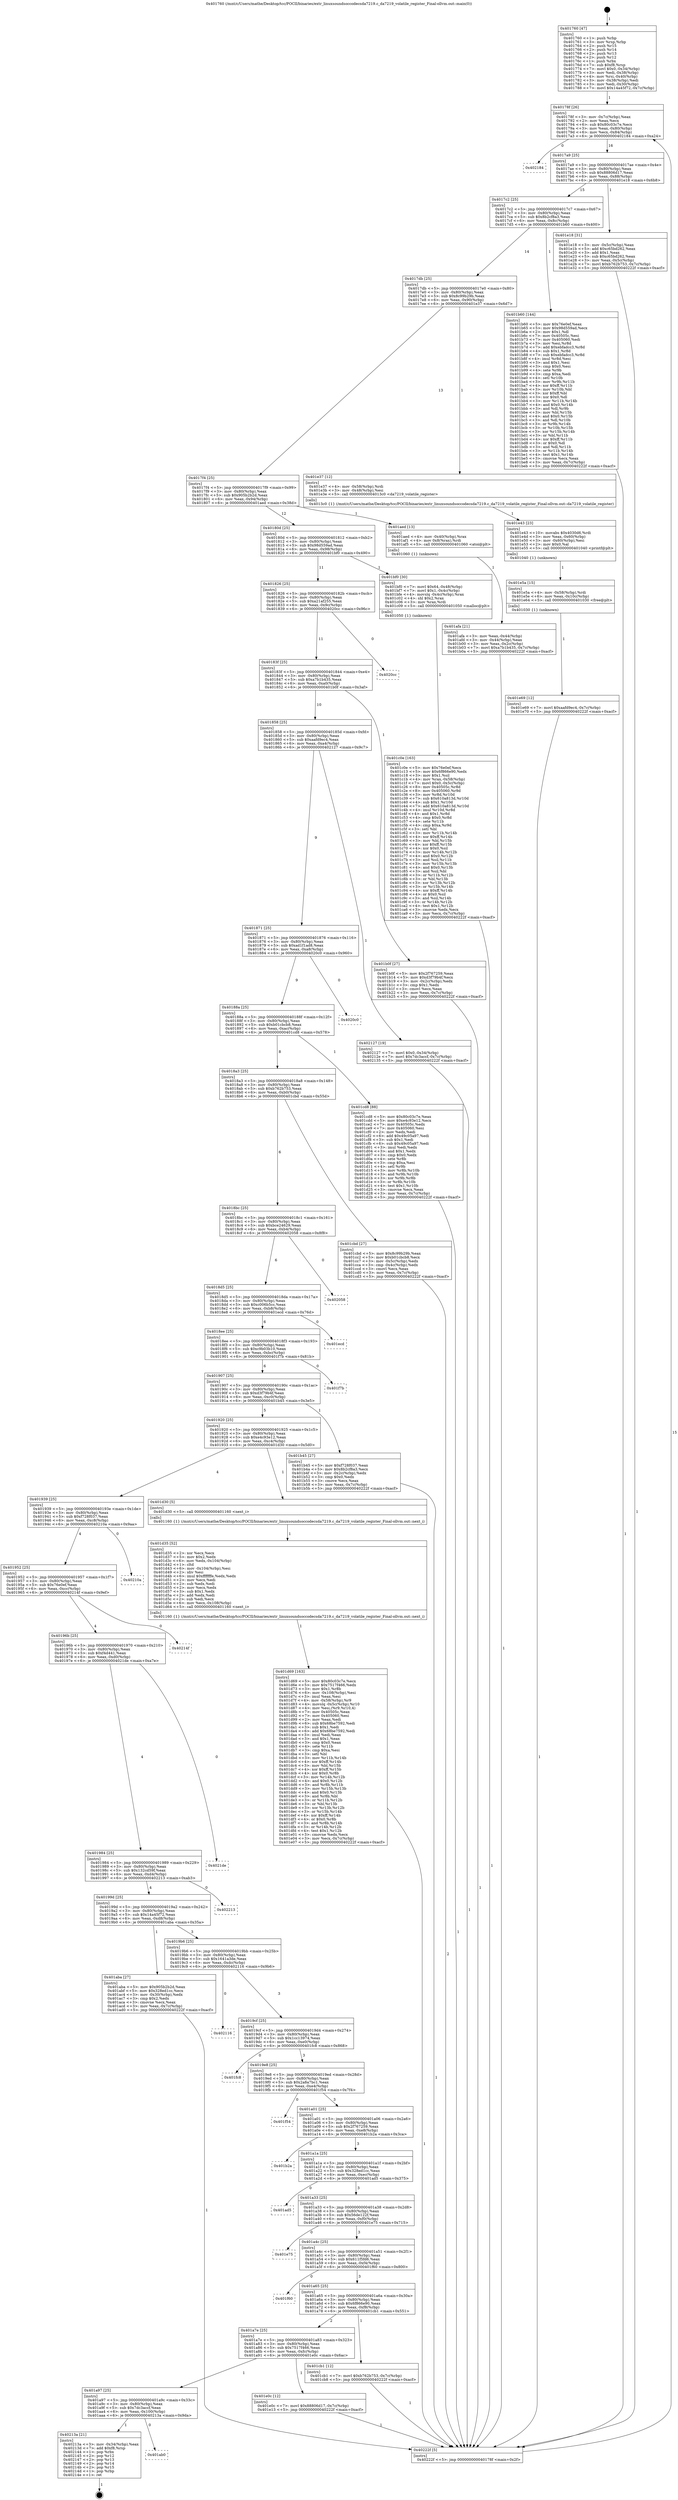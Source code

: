 digraph "0x401760" {
  label = "0x401760 (/mnt/c/Users/mathe/Desktop/tcc/POCII/binaries/extr_linuxsoundsoccodecsda7219.c_da7219_volatile_register_Final-ollvm.out::main(0))"
  labelloc = "t"
  node[shape=record]

  Entry [label="",width=0.3,height=0.3,shape=circle,fillcolor=black,style=filled]
  "0x40178f" [label="{
     0x40178f [26]\l
     | [instrs]\l
     &nbsp;&nbsp;0x40178f \<+3\>: mov -0x7c(%rbp),%eax\l
     &nbsp;&nbsp;0x401792 \<+2\>: mov %eax,%ecx\l
     &nbsp;&nbsp;0x401794 \<+6\>: sub $0x80c03c7e,%ecx\l
     &nbsp;&nbsp;0x40179a \<+3\>: mov %eax,-0x80(%rbp)\l
     &nbsp;&nbsp;0x40179d \<+6\>: mov %ecx,-0x84(%rbp)\l
     &nbsp;&nbsp;0x4017a3 \<+6\>: je 0000000000402184 \<main+0xa24\>\l
  }"]
  "0x402184" [label="{
     0x402184\l
  }", style=dashed]
  "0x4017a9" [label="{
     0x4017a9 [25]\l
     | [instrs]\l
     &nbsp;&nbsp;0x4017a9 \<+5\>: jmp 00000000004017ae \<main+0x4e\>\l
     &nbsp;&nbsp;0x4017ae \<+3\>: mov -0x80(%rbp),%eax\l
     &nbsp;&nbsp;0x4017b1 \<+5\>: sub $0x88806d17,%eax\l
     &nbsp;&nbsp;0x4017b6 \<+6\>: mov %eax,-0x88(%rbp)\l
     &nbsp;&nbsp;0x4017bc \<+6\>: je 0000000000401e18 \<main+0x6b8\>\l
  }"]
  Exit [label="",width=0.3,height=0.3,shape=circle,fillcolor=black,style=filled,peripheries=2]
  "0x401e18" [label="{
     0x401e18 [31]\l
     | [instrs]\l
     &nbsp;&nbsp;0x401e18 \<+3\>: mov -0x5c(%rbp),%eax\l
     &nbsp;&nbsp;0x401e1b \<+5\>: add $0xc65bd262,%eax\l
     &nbsp;&nbsp;0x401e20 \<+3\>: add $0x1,%eax\l
     &nbsp;&nbsp;0x401e23 \<+5\>: sub $0xc65bd262,%eax\l
     &nbsp;&nbsp;0x401e28 \<+3\>: mov %eax,-0x5c(%rbp)\l
     &nbsp;&nbsp;0x401e2b \<+7\>: movl $0xb762b753,-0x7c(%rbp)\l
     &nbsp;&nbsp;0x401e32 \<+5\>: jmp 000000000040222f \<main+0xacf\>\l
  }"]
  "0x4017c2" [label="{
     0x4017c2 [25]\l
     | [instrs]\l
     &nbsp;&nbsp;0x4017c2 \<+5\>: jmp 00000000004017c7 \<main+0x67\>\l
     &nbsp;&nbsp;0x4017c7 \<+3\>: mov -0x80(%rbp),%eax\l
     &nbsp;&nbsp;0x4017ca \<+5\>: sub $0x8b2cf8a3,%eax\l
     &nbsp;&nbsp;0x4017cf \<+6\>: mov %eax,-0x8c(%rbp)\l
     &nbsp;&nbsp;0x4017d5 \<+6\>: je 0000000000401b60 \<main+0x400\>\l
  }"]
  "0x401ab0" [label="{
     0x401ab0\l
  }", style=dashed]
  "0x401b60" [label="{
     0x401b60 [144]\l
     | [instrs]\l
     &nbsp;&nbsp;0x401b60 \<+5\>: mov $0x76e0ef,%eax\l
     &nbsp;&nbsp;0x401b65 \<+5\>: mov $0x98d559ad,%ecx\l
     &nbsp;&nbsp;0x401b6a \<+2\>: mov $0x1,%dl\l
     &nbsp;&nbsp;0x401b6c \<+7\>: mov 0x40505c,%esi\l
     &nbsp;&nbsp;0x401b73 \<+7\>: mov 0x405060,%edi\l
     &nbsp;&nbsp;0x401b7a \<+3\>: mov %esi,%r8d\l
     &nbsp;&nbsp;0x401b7d \<+7\>: add $0xebfadcc3,%r8d\l
     &nbsp;&nbsp;0x401b84 \<+4\>: sub $0x1,%r8d\l
     &nbsp;&nbsp;0x401b88 \<+7\>: sub $0xebfadcc3,%r8d\l
     &nbsp;&nbsp;0x401b8f \<+4\>: imul %r8d,%esi\l
     &nbsp;&nbsp;0x401b93 \<+3\>: and $0x1,%esi\l
     &nbsp;&nbsp;0x401b96 \<+3\>: cmp $0x0,%esi\l
     &nbsp;&nbsp;0x401b99 \<+4\>: sete %r9b\l
     &nbsp;&nbsp;0x401b9d \<+3\>: cmp $0xa,%edi\l
     &nbsp;&nbsp;0x401ba0 \<+4\>: setl %r10b\l
     &nbsp;&nbsp;0x401ba4 \<+3\>: mov %r9b,%r11b\l
     &nbsp;&nbsp;0x401ba7 \<+4\>: xor $0xff,%r11b\l
     &nbsp;&nbsp;0x401bab \<+3\>: mov %r10b,%bl\l
     &nbsp;&nbsp;0x401bae \<+3\>: xor $0xff,%bl\l
     &nbsp;&nbsp;0x401bb1 \<+3\>: xor $0x0,%dl\l
     &nbsp;&nbsp;0x401bb4 \<+3\>: mov %r11b,%r14b\l
     &nbsp;&nbsp;0x401bb7 \<+4\>: and $0x0,%r14b\l
     &nbsp;&nbsp;0x401bbb \<+3\>: and %dl,%r9b\l
     &nbsp;&nbsp;0x401bbe \<+3\>: mov %bl,%r15b\l
     &nbsp;&nbsp;0x401bc1 \<+4\>: and $0x0,%r15b\l
     &nbsp;&nbsp;0x401bc5 \<+3\>: and %dl,%r10b\l
     &nbsp;&nbsp;0x401bc8 \<+3\>: or %r9b,%r14b\l
     &nbsp;&nbsp;0x401bcb \<+3\>: or %r10b,%r15b\l
     &nbsp;&nbsp;0x401bce \<+3\>: xor %r15b,%r14b\l
     &nbsp;&nbsp;0x401bd1 \<+3\>: or %bl,%r11b\l
     &nbsp;&nbsp;0x401bd4 \<+4\>: xor $0xff,%r11b\l
     &nbsp;&nbsp;0x401bd8 \<+3\>: or $0x0,%dl\l
     &nbsp;&nbsp;0x401bdb \<+3\>: and %dl,%r11b\l
     &nbsp;&nbsp;0x401bde \<+3\>: or %r11b,%r14b\l
     &nbsp;&nbsp;0x401be1 \<+4\>: test $0x1,%r14b\l
     &nbsp;&nbsp;0x401be5 \<+3\>: cmovne %ecx,%eax\l
     &nbsp;&nbsp;0x401be8 \<+3\>: mov %eax,-0x7c(%rbp)\l
     &nbsp;&nbsp;0x401beb \<+5\>: jmp 000000000040222f \<main+0xacf\>\l
  }"]
  "0x4017db" [label="{
     0x4017db [25]\l
     | [instrs]\l
     &nbsp;&nbsp;0x4017db \<+5\>: jmp 00000000004017e0 \<main+0x80\>\l
     &nbsp;&nbsp;0x4017e0 \<+3\>: mov -0x80(%rbp),%eax\l
     &nbsp;&nbsp;0x4017e3 \<+5\>: sub $0x8c99b29b,%eax\l
     &nbsp;&nbsp;0x4017e8 \<+6\>: mov %eax,-0x90(%rbp)\l
     &nbsp;&nbsp;0x4017ee \<+6\>: je 0000000000401e37 \<main+0x6d7\>\l
  }"]
  "0x40213a" [label="{
     0x40213a [21]\l
     | [instrs]\l
     &nbsp;&nbsp;0x40213a \<+3\>: mov -0x34(%rbp),%eax\l
     &nbsp;&nbsp;0x40213d \<+7\>: add $0xf8,%rsp\l
     &nbsp;&nbsp;0x402144 \<+1\>: pop %rbx\l
     &nbsp;&nbsp;0x402145 \<+2\>: pop %r12\l
     &nbsp;&nbsp;0x402147 \<+2\>: pop %r13\l
     &nbsp;&nbsp;0x402149 \<+2\>: pop %r14\l
     &nbsp;&nbsp;0x40214b \<+2\>: pop %r15\l
     &nbsp;&nbsp;0x40214d \<+1\>: pop %rbp\l
     &nbsp;&nbsp;0x40214e \<+1\>: ret\l
  }"]
  "0x401e37" [label="{
     0x401e37 [12]\l
     | [instrs]\l
     &nbsp;&nbsp;0x401e37 \<+4\>: mov -0x58(%rbp),%rdi\l
     &nbsp;&nbsp;0x401e3b \<+3\>: mov -0x48(%rbp),%esi\l
     &nbsp;&nbsp;0x401e3e \<+5\>: call 00000000004013c0 \<da7219_volatile_register\>\l
     | [calls]\l
     &nbsp;&nbsp;0x4013c0 \{1\} (/mnt/c/Users/mathe/Desktop/tcc/POCII/binaries/extr_linuxsoundsoccodecsda7219.c_da7219_volatile_register_Final-ollvm.out::da7219_volatile_register)\l
  }"]
  "0x4017f4" [label="{
     0x4017f4 [25]\l
     | [instrs]\l
     &nbsp;&nbsp;0x4017f4 \<+5\>: jmp 00000000004017f9 \<main+0x99\>\l
     &nbsp;&nbsp;0x4017f9 \<+3\>: mov -0x80(%rbp),%eax\l
     &nbsp;&nbsp;0x4017fc \<+5\>: sub $0x905b2b2d,%eax\l
     &nbsp;&nbsp;0x401801 \<+6\>: mov %eax,-0x94(%rbp)\l
     &nbsp;&nbsp;0x401807 \<+6\>: je 0000000000401aed \<main+0x38d\>\l
  }"]
  "0x401e69" [label="{
     0x401e69 [12]\l
     | [instrs]\l
     &nbsp;&nbsp;0x401e69 \<+7\>: movl $0xaafd9ec4,-0x7c(%rbp)\l
     &nbsp;&nbsp;0x401e70 \<+5\>: jmp 000000000040222f \<main+0xacf\>\l
  }"]
  "0x401aed" [label="{
     0x401aed [13]\l
     | [instrs]\l
     &nbsp;&nbsp;0x401aed \<+4\>: mov -0x40(%rbp),%rax\l
     &nbsp;&nbsp;0x401af1 \<+4\>: mov 0x8(%rax),%rdi\l
     &nbsp;&nbsp;0x401af5 \<+5\>: call 0000000000401060 \<atoi@plt\>\l
     | [calls]\l
     &nbsp;&nbsp;0x401060 \{1\} (unknown)\l
  }"]
  "0x40180d" [label="{
     0x40180d [25]\l
     | [instrs]\l
     &nbsp;&nbsp;0x40180d \<+5\>: jmp 0000000000401812 \<main+0xb2\>\l
     &nbsp;&nbsp;0x401812 \<+3\>: mov -0x80(%rbp),%eax\l
     &nbsp;&nbsp;0x401815 \<+5\>: sub $0x98d559ad,%eax\l
     &nbsp;&nbsp;0x40181a \<+6\>: mov %eax,-0x98(%rbp)\l
     &nbsp;&nbsp;0x401820 \<+6\>: je 0000000000401bf0 \<main+0x490\>\l
  }"]
  "0x401e5a" [label="{
     0x401e5a [15]\l
     | [instrs]\l
     &nbsp;&nbsp;0x401e5a \<+4\>: mov -0x58(%rbp),%rdi\l
     &nbsp;&nbsp;0x401e5e \<+6\>: mov %eax,-0x10c(%rbp)\l
     &nbsp;&nbsp;0x401e64 \<+5\>: call 0000000000401030 \<free@plt\>\l
     | [calls]\l
     &nbsp;&nbsp;0x401030 \{1\} (unknown)\l
  }"]
  "0x401bf0" [label="{
     0x401bf0 [30]\l
     | [instrs]\l
     &nbsp;&nbsp;0x401bf0 \<+7\>: movl $0x64,-0x48(%rbp)\l
     &nbsp;&nbsp;0x401bf7 \<+7\>: movl $0x1,-0x4c(%rbp)\l
     &nbsp;&nbsp;0x401bfe \<+4\>: movslq -0x4c(%rbp),%rax\l
     &nbsp;&nbsp;0x401c02 \<+4\>: shl $0x2,%rax\l
     &nbsp;&nbsp;0x401c06 \<+3\>: mov %rax,%rdi\l
     &nbsp;&nbsp;0x401c09 \<+5\>: call 0000000000401050 \<malloc@plt\>\l
     | [calls]\l
     &nbsp;&nbsp;0x401050 \{1\} (unknown)\l
  }"]
  "0x401826" [label="{
     0x401826 [25]\l
     | [instrs]\l
     &nbsp;&nbsp;0x401826 \<+5\>: jmp 000000000040182b \<main+0xcb\>\l
     &nbsp;&nbsp;0x40182b \<+3\>: mov -0x80(%rbp),%eax\l
     &nbsp;&nbsp;0x40182e \<+5\>: sub $0xa21af255,%eax\l
     &nbsp;&nbsp;0x401833 \<+6\>: mov %eax,-0x9c(%rbp)\l
     &nbsp;&nbsp;0x401839 \<+6\>: je 00000000004020cc \<main+0x96c\>\l
  }"]
  "0x401e43" [label="{
     0x401e43 [23]\l
     | [instrs]\l
     &nbsp;&nbsp;0x401e43 \<+10\>: movabs $0x4030d6,%rdi\l
     &nbsp;&nbsp;0x401e4d \<+3\>: mov %eax,-0x60(%rbp)\l
     &nbsp;&nbsp;0x401e50 \<+3\>: mov -0x60(%rbp),%esi\l
     &nbsp;&nbsp;0x401e53 \<+2\>: mov $0x0,%al\l
     &nbsp;&nbsp;0x401e55 \<+5\>: call 0000000000401040 \<printf@plt\>\l
     | [calls]\l
     &nbsp;&nbsp;0x401040 \{1\} (unknown)\l
  }"]
  "0x4020cc" [label="{
     0x4020cc\l
  }", style=dashed]
  "0x40183f" [label="{
     0x40183f [25]\l
     | [instrs]\l
     &nbsp;&nbsp;0x40183f \<+5\>: jmp 0000000000401844 \<main+0xe4\>\l
     &nbsp;&nbsp;0x401844 \<+3\>: mov -0x80(%rbp),%eax\l
     &nbsp;&nbsp;0x401847 \<+5\>: sub $0xa7b1b435,%eax\l
     &nbsp;&nbsp;0x40184c \<+6\>: mov %eax,-0xa0(%rbp)\l
     &nbsp;&nbsp;0x401852 \<+6\>: je 0000000000401b0f \<main+0x3af\>\l
  }"]
  "0x401a97" [label="{
     0x401a97 [25]\l
     | [instrs]\l
     &nbsp;&nbsp;0x401a97 \<+5\>: jmp 0000000000401a9c \<main+0x33c\>\l
     &nbsp;&nbsp;0x401a9c \<+3\>: mov -0x80(%rbp),%eax\l
     &nbsp;&nbsp;0x401a9f \<+5\>: sub $0x7dc3accf,%eax\l
     &nbsp;&nbsp;0x401aa4 \<+6\>: mov %eax,-0x100(%rbp)\l
     &nbsp;&nbsp;0x401aaa \<+6\>: je 000000000040213a \<main+0x9da\>\l
  }"]
  "0x401b0f" [label="{
     0x401b0f [27]\l
     | [instrs]\l
     &nbsp;&nbsp;0x401b0f \<+5\>: mov $0x2f767259,%eax\l
     &nbsp;&nbsp;0x401b14 \<+5\>: mov $0xd3f79b4f,%ecx\l
     &nbsp;&nbsp;0x401b19 \<+3\>: mov -0x2c(%rbp),%edx\l
     &nbsp;&nbsp;0x401b1c \<+3\>: cmp $0x1,%edx\l
     &nbsp;&nbsp;0x401b1f \<+3\>: cmovl %ecx,%eax\l
     &nbsp;&nbsp;0x401b22 \<+3\>: mov %eax,-0x7c(%rbp)\l
     &nbsp;&nbsp;0x401b25 \<+5\>: jmp 000000000040222f \<main+0xacf\>\l
  }"]
  "0x401858" [label="{
     0x401858 [25]\l
     | [instrs]\l
     &nbsp;&nbsp;0x401858 \<+5\>: jmp 000000000040185d \<main+0xfd\>\l
     &nbsp;&nbsp;0x40185d \<+3\>: mov -0x80(%rbp),%eax\l
     &nbsp;&nbsp;0x401860 \<+5\>: sub $0xaafd9ec4,%eax\l
     &nbsp;&nbsp;0x401865 \<+6\>: mov %eax,-0xa4(%rbp)\l
     &nbsp;&nbsp;0x40186b \<+6\>: je 0000000000402127 \<main+0x9c7\>\l
  }"]
  "0x401e0c" [label="{
     0x401e0c [12]\l
     | [instrs]\l
     &nbsp;&nbsp;0x401e0c \<+7\>: movl $0x88806d17,-0x7c(%rbp)\l
     &nbsp;&nbsp;0x401e13 \<+5\>: jmp 000000000040222f \<main+0xacf\>\l
  }"]
  "0x402127" [label="{
     0x402127 [19]\l
     | [instrs]\l
     &nbsp;&nbsp;0x402127 \<+7\>: movl $0x0,-0x34(%rbp)\l
     &nbsp;&nbsp;0x40212e \<+7\>: movl $0x7dc3accf,-0x7c(%rbp)\l
     &nbsp;&nbsp;0x402135 \<+5\>: jmp 000000000040222f \<main+0xacf\>\l
  }"]
  "0x401871" [label="{
     0x401871 [25]\l
     | [instrs]\l
     &nbsp;&nbsp;0x401871 \<+5\>: jmp 0000000000401876 \<main+0x116\>\l
     &nbsp;&nbsp;0x401876 \<+3\>: mov -0x80(%rbp),%eax\l
     &nbsp;&nbsp;0x401879 \<+5\>: sub $0xad1f1ad8,%eax\l
     &nbsp;&nbsp;0x40187e \<+6\>: mov %eax,-0xa8(%rbp)\l
     &nbsp;&nbsp;0x401884 \<+6\>: je 00000000004020c0 \<main+0x960\>\l
  }"]
  "0x401d69" [label="{
     0x401d69 [163]\l
     | [instrs]\l
     &nbsp;&nbsp;0x401d69 \<+5\>: mov $0x80c03c7e,%ecx\l
     &nbsp;&nbsp;0x401d6e \<+5\>: mov $0x7517f466,%edx\l
     &nbsp;&nbsp;0x401d73 \<+3\>: mov $0x1,%r8b\l
     &nbsp;&nbsp;0x401d76 \<+6\>: mov -0x108(%rbp),%esi\l
     &nbsp;&nbsp;0x401d7c \<+3\>: imul %eax,%esi\l
     &nbsp;&nbsp;0x401d7f \<+4\>: mov -0x58(%rbp),%r9\l
     &nbsp;&nbsp;0x401d83 \<+4\>: movslq -0x5c(%rbp),%r10\l
     &nbsp;&nbsp;0x401d87 \<+4\>: mov %esi,(%r9,%r10,4)\l
     &nbsp;&nbsp;0x401d8b \<+7\>: mov 0x40505c,%eax\l
     &nbsp;&nbsp;0x401d92 \<+7\>: mov 0x405060,%esi\l
     &nbsp;&nbsp;0x401d99 \<+2\>: mov %eax,%edi\l
     &nbsp;&nbsp;0x401d9b \<+6\>: sub $0x68be7592,%edi\l
     &nbsp;&nbsp;0x401da1 \<+3\>: sub $0x1,%edi\l
     &nbsp;&nbsp;0x401da4 \<+6\>: add $0x68be7592,%edi\l
     &nbsp;&nbsp;0x401daa \<+3\>: imul %edi,%eax\l
     &nbsp;&nbsp;0x401dad \<+3\>: and $0x1,%eax\l
     &nbsp;&nbsp;0x401db0 \<+3\>: cmp $0x0,%eax\l
     &nbsp;&nbsp;0x401db3 \<+4\>: sete %r11b\l
     &nbsp;&nbsp;0x401db7 \<+3\>: cmp $0xa,%esi\l
     &nbsp;&nbsp;0x401dba \<+3\>: setl %bl\l
     &nbsp;&nbsp;0x401dbd \<+3\>: mov %r11b,%r14b\l
     &nbsp;&nbsp;0x401dc0 \<+4\>: xor $0xff,%r14b\l
     &nbsp;&nbsp;0x401dc4 \<+3\>: mov %bl,%r15b\l
     &nbsp;&nbsp;0x401dc7 \<+4\>: xor $0xff,%r15b\l
     &nbsp;&nbsp;0x401dcb \<+4\>: xor $0x0,%r8b\l
     &nbsp;&nbsp;0x401dcf \<+3\>: mov %r14b,%r12b\l
     &nbsp;&nbsp;0x401dd2 \<+4\>: and $0x0,%r12b\l
     &nbsp;&nbsp;0x401dd6 \<+3\>: and %r8b,%r11b\l
     &nbsp;&nbsp;0x401dd9 \<+3\>: mov %r15b,%r13b\l
     &nbsp;&nbsp;0x401ddc \<+4\>: and $0x0,%r13b\l
     &nbsp;&nbsp;0x401de0 \<+3\>: and %r8b,%bl\l
     &nbsp;&nbsp;0x401de3 \<+3\>: or %r11b,%r12b\l
     &nbsp;&nbsp;0x401de6 \<+3\>: or %bl,%r13b\l
     &nbsp;&nbsp;0x401de9 \<+3\>: xor %r13b,%r12b\l
     &nbsp;&nbsp;0x401dec \<+3\>: or %r15b,%r14b\l
     &nbsp;&nbsp;0x401def \<+4\>: xor $0xff,%r14b\l
     &nbsp;&nbsp;0x401df3 \<+4\>: or $0x0,%r8b\l
     &nbsp;&nbsp;0x401df7 \<+3\>: and %r8b,%r14b\l
     &nbsp;&nbsp;0x401dfa \<+3\>: or %r14b,%r12b\l
     &nbsp;&nbsp;0x401dfd \<+4\>: test $0x1,%r12b\l
     &nbsp;&nbsp;0x401e01 \<+3\>: cmovne %edx,%ecx\l
     &nbsp;&nbsp;0x401e04 \<+3\>: mov %ecx,-0x7c(%rbp)\l
     &nbsp;&nbsp;0x401e07 \<+5\>: jmp 000000000040222f \<main+0xacf\>\l
  }"]
  "0x4020c0" [label="{
     0x4020c0\l
  }", style=dashed]
  "0x40188a" [label="{
     0x40188a [25]\l
     | [instrs]\l
     &nbsp;&nbsp;0x40188a \<+5\>: jmp 000000000040188f \<main+0x12f\>\l
     &nbsp;&nbsp;0x40188f \<+3\>: mov -0x80(%rbp),%eax\l
     &nbsp;&nbsp;0x401892 \<+5\>: sub $0xb01cbcb8,%eax\l
     &nbsp;&nbsp;0x401897 \<+6\>: mov %eax,-0xac(%rbp)\l
     &nbsp;&nbsp;0x40189d \<+6\>: je 0000000000401cd8 \<main+0x578\>\l
  }"]
  "0x401d35" [label="{
     0x401d35 [52]\l
     | [instrs]\l
     &nbsp;&nbsp;0x401d35 \<+2\>: xor %ecx,%ecx\l
     &nbsp;&nbsp;0x401d37 \<+5\>: mov $0x2,%edx\l
     &nbsp;&nbsp;0x401d3c \<+6\>: mov %edx,-0x104(%rbp)\l
     &nbsp;&nbsp;0x401d42 \<+1\>: cltd\l
     &nbsp;&nbsp;0x401d43 \<+6\>: mov -0x104(%rbp),%esi\l
     &nbsp;&nbsp;0x401d49 \<+2\>: idiv %esi\l
     &nbsp;&nbsp;0x401d4b \<+6\>: imul $0xfffffffe,%edx,%edx\l
     &nbsp;&nbsp;0x401d51 \<+2\>: mov %ecx,%edi\l
     &nbsp;&nbsp;0x401d53 \<+2\>: sub %edx,%edi\l
     &nbsp;&nbsp;0x401d55 \<+2\>: mov %ecx,%edx\l
     &nbsp;&nbsp;0x401d57 \<+3\>: sub $0x1,%edx\l
     &nbsp;&nbsp;0x401d5a \<+2\>: add %edx,%edi\l
     &nbsp;&nbsp;0x401d5c \<+2\>: sub %edi,%ecx\l
     &nbsp;&nbsp;0x401d5e \<+6\>: mov %ecx,-0x108(%rbp)\l
     &nbsp;&nbsp;0x401d64 \<+5\>: call 0000000000401160 \<next_i\>\l
     | [calls]\l
     &nbsp;&nbsp;0x401160 \{1\} (/mnt/c/Users/mathe/Desktop/tcc/POCII/binaries/extr_linuxsoundsoccodecsda7219.c_da7219_volatile_register_Final-ollvm.out::next_i)\l
  }"]
  "0x401cd8" [label="{
     0x401cd8 [88]\l
     | [instrs]\l
     &nbsp;&nbsp;0x401cd8 \<+5\>: mov $0x80c03c7e,%eax\l
     &nbsp;&nbsp;0x401cdd \<+5\>: mov $0xe4c93e12,%ecx\l
     &nbsp;&nbsp;0x401ce2 \<+7\>: mov 0x40505c,%edx\l
     &nbsp;&nbsp;0x401ce9 \<+7\>: mov 0x405060,%esi\l
     &nbsp;&nbsp;0x401cf0 \<+2\>: mov %edx,%edi\l
     &nbsp;&nbsp;0x401cf2 \<+6\>: add $0x49c05a97,%edi\l
     &nbsp;&nbsp;0x401cf8 \<+3\>: sub $0x1,%edi\l
     &nbsp;&nbsp;0x401cfb \<+6\>: sub $0x49c05a97,%edi\l
     &nbsp;&nbsp;0x401d01 \<+3\>: imul %edi,%edx\l
     &nbsp;&nbsp;0x401d04 \<+3\>: and $0x1,%edx\l
     &nbsp;&nbsp;0x401d07 \<+3\>: cmp $0x0,%edx\l
     &nbsp;&nbsp;0x401d0a \<+4\>: sete %r8b\l
     &nbsp;&nbsp;0x401d0e \<+3\>: cmp $0xa,%esi\l
     &nbsp;&nbsp;0x401d11 \<+4\>: setl %r9b\l
     &nbsp;&nbsp;0x401d15 \<+3\>: mov %r8b,%r10b\l
     &nbsp;&nbsp;0x401d18 \<+3\>: and %r9b,%r10b\l
     &nbsp;&nbsp;0x401d1b \<+3\>: xor %r9b,%r8b\l
     &nbsp;&nbsp;0x401d1e \<+3\>: or %r8b,%r10b\l
     &nbsp;&nbsp;0x401d21 \<+4\>: test $0x1,%r10b\l
     &nbsp;&nbsp;0x401d25 \<+3\>: cmovne %ecx,%eax\l
     &nbsp;&nbsp;0x401d28 \<+3\>: mov %eax,-0x7c(%rbp)\l
     &nbsp;&nbsp;0x401d2b \<+5\>: jmp 000000000040222f \<main+0xacf\>\l
  }"]
  "0x4018a3" [label="{
     0x4018a3 [25]\l
     | [instrs]\l
     &nbsp;&nbsp;0x4018a3 \<+5\>: jmp 00000000004018a8 \<main+0x148\>\l
     &nbsp;&nbsp;0x4018a8 \<+3\>: mov -0x80(%rbp),%eax\l
     &nbsp;&nbsp;0x4018ab \<+5\>: sub $0xb762b753,%eax\l
     &nbsp;&nbsp;0x4018b0 \<+6\>: mov %eax,-0xb0(%rbp)\l
     &nbsp;&nbsp;0x4018b6 \<+6\>: je 0000000000401cbd \<main+0x55d\>\l
  }"]
  "0x401a7e" [label="{
     0x401a7e [25]\l
     | [instrs]\l
     &nbsp;&nbsp;0x401a7e \<+5\>: jmp 0000000000401a83 \<main+0x323\>\l
     &nbsp;&nbsp;0x401a83 \<+3\>: mov -0x80(%rbp),%eax\l
     &nbsp;&nbsp;0x401a86 \<+5\>: sub $0x7517f466,%eax\l
     &nbsp;&nbsp;0x401a8b \<+6\>: mov %eax,-0xfc(%rbp)\l
     &nbsp;&nbsp;0x401a91 \<+6\>: je 0000000000401e0c \<main+0x6ac\>\l
  }"]
  "0x401cbd" [label="{
     0x401cbd [27]\l
     | [instrs]\l
     &nbsp;&nbsp;0x401cbd \<+5\>: mov $0x8c99b29b,%eax\l
     &nbsp;&nbsp;0x401cc2 \<+5\>: mov $0xb01cbcb8,%ecx\l
     &nbsp;&nbsp;0x401cc7 \<+3\>: mov -0x5c(%rbp),%edx\l
     &nbsp;&nbsp;0x401cca \<+3\>: cmp -0x4c(%rbp),%edx\l
     &nbsp;&nbsp;0x401ccd \<+3\>: cmovl %ecx,%eax\l
     &nbsp;&nbsp;0x401cd0 \<+3\>: mov %eax,-0x7c(%rbp)\l
     &nbsp;&nbsp;0x401cd3 \<+5\>: jmp 000000000040222f \<main+0xacf\>\l
  }"]
  "0x4018bc" [label="{
     0x4018bc [25]\l
     | [instrs]\l
     &nbsp;&nbsp;0x4018bc \<+5\>: jmp 00000000004018c1 \<main+0x161\>\l
     &nbsp;&nbsp;0x4018c1 \<+3\>: mov -0x80(%rbp),%eax\l
     &nbsp;&nbsp;0x4018c4 \<+5\>: sub $0xbce24629,%eax\l
     &nbsp;&nbsp;0x4018c9 \<+6\>: mov %eax,-0xb4(%rbp)\l
     &nbsp;&nbsp;0x4018cf \<+6\>: je 0000000000402058 \<main+0x8f8\>\l
  }"]
  "0x401cb1" [label="{
     0x401cb1 [12]\l
     | [instrs]\l
     &nbsp;&nbsp;0x401cb1 \<+7\>: movl $0xb762b753,-0x7c(%rbp)\l
     &nbsp;&nbsp;0x401cb8 \<+5\>: jmp 000000000040222f \<main+0xacf\>\l
  }"]
  "0x402058" [label="{
     0x402058\l
  }", style=dashed]
  "0x4018d5" [label="{
     0x4018d5 [25]\l
     | [instrs]\l
     &nbsp;&nbsp;0x4018d5 \<+5\>: jmp 00000000004018da \<main+0x17a\>\l
     &nbsp;&nbsp;0x4018da \<+3\>: mov -0x80(%rbp),%eax\l
     &nbsp;&nbsp;0x4018dd \<+5\>: sub $0xc006b5cc,%eax\l
     &nbsp;&nbsp;0x4018e2 \<+6\>: mov %eax,-0xb8(%rbp)\l
     &nbsp;&nbsp;0x4018e8 \<+6\>: je 0000000000401ecd \<main+0x76d\>\l
  }"]
  "0x401a65" [label="{
     0x401a65 [25]\l
     | [instrs]\l
     &nbsp;&nbsp;0x401a65 \<+5\>: jmp 0000000000401a6a \<main+0x30a\>\l
     &nbsp;&nbsp;0x401a6a \<+3\>: mov -0x80(%rbp),%eax\l
     &nbsp;&nbsp;0x401a6d \<+5\>: sub $0x6f866e90,%eax\l
     &nbsp;&nbsp;0x401a72 \<+6\>: mov %eax,-0xf8(%rbp)\l
     &nbsp;&nbsp;0x401a78 \<+6\>: je 0000000000401cb1 \<main+0x551\>\l
  }"]
  "0x401ecd" [label="{
     0x401ecd\l
  }", style=dashed]
  "0x4018ee" [label="{
     0x4018ee [25]\l
     | [instrs]\l
     &nbsp;&nbsp;0x4018ee \<+5\>: jmp 00000000004018f3 \<main+0x193\>\l
     &nbsp;&nbsp;0x4018f3 \<+3\>: mov -0x80(%rbp),%eax\l
     &nbsp;&nbsp;0x4018f6 \<+5\>: sub $0xc9b03b10,%eax\l
     &nbsp;&nbsp;0x4018fb \<+6\>: mov %eax,-0xbc(%rbp)\l
     &nbsp;&nbsp;0x401901 \<+6\>: je 0000000000401f7b \<main+0x81b\>\l
  }"]
  "0x401f60" [label="{
     0x401f60\l
  }", style=dashed]
  "0x401f7b" [label="{
     0x401f7b\l
  }", style=dashed]
  "0x401907" [label="{
     0x401907 [25]\l
     | [instrs]\l
     &nbsp;&nbsp;0x401907 \<+5\>: jmp 000000000040190c \<main+0x1ac\>\l
     &nbsp;&nbsp;0x40190c \<+3\>: mov -0x80(%rbp),%eax\l
     &nbsp;&nbsp;0x40190f \<+5\>: sub $0xd3f79b4f,%eax\l
     &nbsp;&nbsp;0x401914 \<+6\>: mov %eax,-0xc0(%rbp)\l
     &nbsp;&nbsp;0x40191a \<+6\>: je 0000000000401b45 \<main+0x3e5\>\l
  }"]
  "0x401a4c" [label="{
     0x401a4c [25]\l
     | [instrs]\l
     &nbsp;&nbsp;0x401a4c \<+5\>: jmp 0000000000401a51 \<main+0x2f1\>\l
     &nbsp;&nbsp;0x401a51 \<+3\>: mov -0x80(%rbp),%eax\l
     &nbsp;&nbsp;0x401a54 \<+5\>: sub $0x611f5fd6,%eax\l
     &nbsp;&nbsp;0x401a59 \<+6\>: mov %eax,-0xf4(%rbp)\l
     &nbsp;&nbsp;0x401a5f \<+6\>: je 0000000000401f60 \<main+0x800\>\l
  }"]
  "0x401b45" [label="{
     0x401b45 [27]\l
     | [instrs]\l
     &nbsp;&nbsp;0x401b45 \<+5\>: mov $0xf728f037,%eax\l
     &nbsp;&nbsp;0x401b4a \<+5\>: mov $0x8b2cf8a3,%ecx\l
     &nbsp;&nbsp;0x401b4f \<+3\>: mov -0x2c(%rbp),%edx\l
     &nbsp;&nbsp;0x401b52 \<+3\>: cmp $0x0,%edx\l
     &nbsp;&nbsp;0x401b55 \<+3\>: cmove %ecx,%eax\l
     &nbsp;&nbsp;0x401b58 \<+3\>: mov %eax,-0x7c(%rbp)\l
     &nbsp;&nbsp;0x401b5b \<+5\>: jmp 000000000040222f \<main+0xacf\>\l
  }"]
  "0x401920" [label="{
     0x401920 [25]\l
     | [instrs]\l
     &nbsp;&nbsp;0x401920 \<+5\>: jmp 0000000000401925 \<main+0x1c5\>\l
     &nbsp;&nbsp;0x401925 \<+3\>: mov -0x80(%rbp),%eax\l
     &nbsp;&nbsp;0x401928 \<+5\>: sub $0xe4c93e12,%eax\l
     &nbsp;&nbsp;0x40192d \<+6\>: mov %eax,-0xc4(%rbp)\l
     &nbsp;&nbsp;0x401933 \<+6\>: je 0000000000401d30 \<main+0x5d0\>\l
  }"]
  "0x401e75" [label="{
     0x401e75\l
  }", style=dashed]
  "0x401d30" [label="{
     0x401d30 [5]\l
     | [instrs]\l
     &nbsp;&nbsp;0x401d30 \<+5\>: call 0000000000401160 \<next_i\>\l
     | [calls]\l
     &nbsp;&nbsp;0x401160 \{1\} (/mnt/c/Users/mathe/Desktop/tcc/POCII/binaries/extr_linuxsoundsoccodecsda7219.c_da7219_volatile_register_Final-ollvm.out::next_i)\l
  }"]
  "0x401939" [label="{
     0x401939 [25]\l
     | [instrs]\l
     &nbsp;&nbsp;0x401939 \<+5\>: jmp 000000000040193e \<main+0x1de\>\l
     &nbsp;&nbsp;0x40193e \<+3\>: mov -0x80(%rbp),%eax\l
     &nbsp;&nbsp;0x401941 \<+5\>: sub $0xf728f037,%eax\l
     &nbsp;&nbsp;0x401946 \<+6\>: mov %eax,-0xc8(%rbp)\l
     &nbsp;&nbsp;0x40194c \<+6\>: je 000000000040210a \<main+0x9aa\>\l
  }"]
  "0x401a33" [label="{
     0x401a33 [25]\l
     | [instrs]\l
     &nbsp;&nbsp;0x401a33 \<+5\>: jmp 0000000000401a38 \<main+0x2d8\>\l
     &nbsp;&nbsp;0x401a38 \<+3\>: mov -0x80(%rbp),%eax\l
     &nbsp;&nbsp;0x401a3b \<+5\>: sub $0x56de122f,%eax\l
     &nbsp;&nbsp;0x401a40 \<+6\>: mov %eax,-0xf0(%rbp)\l
     &nbsp;&nbsp;0x401a46 \<+6\>: je 0000000000401e75 \<main+0x715\>\l
  }"]
  "0x40210a" [label="{
     0x40210a\l
  }", style=dashed]
  "0x401952" [label="{
     0x401952 [25]\l
     | [instrs]\l
     &nbsp;&nbsp;0x401952 \<+5\>: jmp 0000000000401957 \<main+0x1f7\>\l
     &nbsp;&nbsp;0x401957 \<+3\>: mov -0x80(%rbp),%eax\l
     &nbsp;&nbsp;0x40195a \<+5\>: sub $0x76e0ef,%eax\l
     &nbsp;&nbsp;0x40195f \<+6\>: mov %eax,-0xcc(%rbp)\l
     &nbsp;&nbsp;0x401965 \<+6\>: je 000000000040214f \<main+0x9ef\>\l
  }"]
  "0x401ad5" [label="{
     0x401ad5\l
  }", style=dashed]
  "0x40214f" [label="{
     0x40214f\l
  }", style=dashed]
  "0x40196b" [label="{
     0x40196b [25]\l
     | [instrs]\l
     &nbsp;&nbsp;0x40196b \<+5\>: jmp 0000000000401970 \<main+0x210\>\l
     &nbsp;&nbsp;0x401970 \<+3\>: mov -0x80(%rbp),%eax\l
     &nbsp;&nbsp;0x401973 \<+5\>: sub $0xf4d441,%eax\l
     &nbsp;&nbsp;0x401978 \<+6\>: mov %eax,-0xd0(%rbp)\l
     &nbsp;&nbsp;0x40197e \<+6\>: je 00000000004021de \<main+0xa7e\>\l
  }"]
  "0x401a1a" [label="{
     0x401a1a [25]\l
     | [instrs]\l
     &nbsp;&nbsp;0x401a1a \<+5\>: jmp 0000000000401a1f \<main+0x2bf\>\l
     &nbsp;&nbsp;0x401a1f \<+3\>: mov -0x80(%rbp),%eax\l
     &nbsp;&nbsp;0x401a22 \<+5\>: sub $0x328ed1cc,%eax\l
     &nbsp;&nbsp;0x401a27 \<+6\>: mov %eax,-0xec(%rbp)\l
     &nbsp;&nbsp;0x401a2d \<+6\>: je 0000000000401ad5 \<main+0x375\>\l
  }"]
  "0x4021de" [label="{
     0x4021de\l
  }", style=dashed]
  "0x401984" [label="{
     0x401984 [25]\l
     | [instrs]\l
     &nbsp;&nbsp;0x401984 \<+5\>: jmp 0000000000401989 \<main+0x229\>\l
     &nbsp;&nbsp;0x401989 \<+3\>: mov -0x80(%rbp),%eax\l
     &nbsp;&nbsp;0x40198c \<+5\>: sub $0x132cd59f,%eax\l
     &nbsp;&nbsp;0x401991 \<+6\>: mov %eax,-0xd4(%rbp)\l
     &nbsp;&nbsp;0x401997 \<+6\>: je 0000000000402213 \<main+0xab3\>\l
  }"]
  "0x401b2a" [label="{
     0x401b2a\l
  }", style=dashed]
  "0x402213" [label="{
     0x402213\l
  }", style=dashed]
  "0x40199d" [label="{
     0x40199d [25]\l
     | [instrs]\l
     &nbsp;&nbsp;0x40199d \<+5\>: jmp 00000000004019a2 \<main+0x242\>\l
     &nbsp;&nbsp;0x4019a2 \<+3\>: mov -0x80(%rbp),%eax\l
     &nbsp;&nbsp;0x4019a5 \<+5\>: sub $0x14a45f72,%eax\l
     &nbsp;&nbsp;0x4019aa \<+6\>: mov %eax,-0xd8(%rbp)\l
     &nbsp;&nbsp;0x4019b0 \<+6\>: je 0000000000401aba \<main+0x35a\>\l
  }"]
  "0x401a01" [label="{
     0x401a01 [25]\l
     | [instrs]\l
     &nbsp;&nbsp;0x401a01 \<+5\>: jmp 0000000000401a06 \<main+0x2a6\>\l
     &nbsp;&nbsp;0x401a06 \<+3\>: mov -0x80(%rbp),%eax\l
     &nbsp;&nbsp;0x401a09 \<+5\>: sub $0x2f767259,%eax\l
     &nbsp;&nbsp;0x401a0e \<+6\>: mov %eax,-0xe8(%rbp)\l
     &nbsp;&nbsp;0x401a14 \<+6\>: je 0000000000401b2a \<main+0x3ca\>\l
  }"]
  "0x401aba" [label="{
     0x401aba [27]\l
     | [instrs]\l
     &nbsp;&nbsp;0x401aba \<+5\>: mov $0x905b2b2d,%eax\l
     &nbsp;&nbsp;0x401abf \<+5\>: mov $0x328ed1cc,%ecx\l
     &nbsp;&nbsp;0x401ac4 \<+3\>: mov -0x30(%rbp),%edx\l
     &nbsp;&nbsp;0x401ac7 \<+3\>: cmp $0x2,%edx\l
     &nbsp;&nbsp;0x401aca \<+3\>: cmovne %ecx,%eax\l
     &nbsp;&nbsp;0x401acd \<+3\>: mov %eax,-0x7c(%rbp)\l
     &nbsp;&nbsp;0x401ad0 \<+5\>: jmp 000000000040222f \<main+0xacf\>\l
  }"]
  "0x4019b6" [label="{
     0x4019b6 [25]\l
     | [instrs]\l
     &nbsp;&nbsp;0x4019b6 \<+5\>: jmp 00000000004019bb \<main+0x25b\>\l
     &nbsp;&nbsp;0x4019bb \<+3\>: mov -0x80(%rbp),%eax\l
     &nbsp;&nbsp;0x4019be \<+5\>: sub $0x1641a3de,%eax\l
     &nbsp;&nbsp;0x4019c3 \<+6\>: mov %eax,-0xdc(%rbp)\l
     &nbsp;&nbsp;0x4019c9 \<+6\>: je 0000000000402116 \<main+0x9b6\>\l
  }"]
  "0x40222f" [label="{
     0x40222f [5]\l
     | [instrs]\l
     &nbsp;&nbsp;0x40222f \<+5\>: jmp 000000000040178f \<main+0x2f\>\l
  }"]
  "0x401760" [label="{
     0x401760 [47]\l
     | [instrs]\l
     &nbsp;&nbsp;0x401760 \<+1\>: push %rbp\l
     &nbsp;&nbsp;0x401761 \<+3\>: mov %rsp,%rbp\l
     &nbsp;&nbsp;0x401764 \<+2\>: push %r15\l
     &nbsp;&nbsp;0x401766 \<+2\>: push %r14\l
     &nbsp;&nbsp;0x401768 \<+2\>: push %r13\l
     &nbsp;&nbsp;0x40176a \<+2\>: push %r12\l
     &nbsp;&nbsp;0x40176c \<+1\>: push %rbx\l
     &nbsp;&nbsp;0x40176d \<+7\>: sub $0xf8,%rsp\l
     &nbsp;&nbsp;0x401774 \<+7\>: movl $0x0,-0x34(%rbp)\l
     &nbsp;&nbsp;0x40177b \<+3\>: mov %edi,-0x38(%rbp)\l
     &nbsp;&nbsp;0x40177e \<+4\>: mov %rsi,-0x40(%rbp)\l
     &nbsp;&nbsp;0x401782 \<+3\>: mov -0x38(%rbp),%edi\l
     &nbsp;&nbsp;0x401785 \<+3\>: mov %edi,-0x30(%rbp)\l
     &nbsp;&nbsp;0x401788 \<+7\>: movl $0x14a45f72,-0x7c(%rbp)\l
  }"]
  "0x401afa" [label="{
     0x401afa [21]\l
     | [instrs]\l
     &nbsp;&nbsp;0x401afa \<+3\>: mov %eax,-0x44(%rbp)\l
     &nbsp;&nbsp;0x401afd \<+3\>: mov -0x44(%rbp),%eax\l
     &nbsp;&nbsp;0x401b00 \<+3\>: mov %eax,-0x2c(%rbp)\l
     &nbsp;&nbsp;0x401b03 \<+7\>: movl $0xa7b1b435,-0x7c(%rbp)\l
     &nbsp;&nbsp;0x401b0a \<+5\>: jmp 000000000040222f \<main+0xacf\>\l
  }"]
  "0x401c0e" [label="{
     0x401c0e [163]\l
     | [instrs]\l
     &nbsp;&nbsp;0x401c0e \<+5\>: mov $0x76e0ef,%ecx\l
     &nbsp;&nbsp;0x401c13 \<+5\>: mov $0x6f866e90,%edx\l
     &nbsp;&nbsp;0x401c18 \<+3\>: mov $0x1,%sil\l
     &nbsp;&nbsp;0x401c1b \<+4\>: mov %rax,-0x58(%rbp)\l
     &nbsp;&nbsp;0x401c1f \<+7\>: movl $0x0,-0x5c(%rbp)\l
     &nbsp;&nbsp;0x401c26 \<+8\>: mov 0x40505c,%r8d\l
     &nbsp;&nbsp;0x401c2e \<+8\>: mov 0x405060,%r9d\l
     &nbsp;&nbsp;0x401c36 \<+3\>: mov %r8d,%r10d\l
     &nbsp;&nbsp;0x401c39 \<+7\>: sub $0x610a813d,%r10d\l
     &nbsp;&nbsp;0x401c40 \<+4\>: sub $0x1,%r10d\l
     &nbsp;&nbsp;0x401c44 \<+7\>: add $0x610a813d,%r10d\l
     &nbsp;&nbsp;0x401c4b \<+4\>: imul %r10d,%r8d\l
     &nbsp;&nbsp;0x401c4f \<+4\>: and $0x1,%r8d\l
     &nbsp;&nbsp;0x401c53 \<+4\>: cmp $0x0,%r8d\l
     &nbsp;&nbsp;0x401c57 \<+4\>: sete %r11b\l
     &nbsp;&nbsp;0x401c5b \<+4\>: cmp $0xa,%r9d\l
     &nbsp;&nbsp;0x401c5f \<+3\>: setl %bl\l
     &nbsp;&nbsp;0x401c62 \<+3\>: mov %r11b,%r14b\l
     &nbsp;&nbsp;0x401c65 \<+4\>: xor $0xff,%r14b\l
     &nbsp;&nbsp;0x401c69 \<+3\>: mov %bl,%r15b\l
     &nbsp;&nbsp;0x401c6c \<+4\>: xor $0xff,%r15b\l
     &nbsp;&nbsp;0x401c70 \<+4\>: xor $0x0,%sil\l
     &nbsp;&nbsp;0x401c74 \<+3\>: mov %r14b,%r12b\l
     &nbsp;&nbsp;0x401c77 \<+4\>: and $0x0,%r12b\l
     &nbsp;&nbsp;0x401c7b \<+3\>: and %sil,%r11b\l
     &nbsp;&nbsp;0x401c7e \<+3\>: mov %r15b,%r13b\l
     &nbsp;&nbsp;0x401c81 \<+4\>: and $0x0,%r13b\l
     &nbsp;&nbsp;0x401c85 \<+3\>: and %sil,%bl\l
     &nbsp;&nbsp;0x401c88 \<+3\>: or %r11b,%r12b\l
     &nbsp;&nbsp;0x401c8b \<+3\>: or %bl,%r13b\l
     &nbsp;&nbsp;0x401c8e \<+3\>: xor %r13b,%r12b\l
     &nbsp;&nbsp;0x401c91 \<+3\>: or %r15b,%r14b\l
     &nbsp;&nbsp;0x401c94 \<+4\>: xor $0xff,%r14b\l
     &nbsp;&nbsp;0x401c98 \<+4\>: or $0x0,%sil\l
     &nbsp;&nbsp;0x401c9c \<+3\>: and %sil,%r14b\l
     &nbsp;&nbsp;0x401c9f \<+3\>: or %r14b,%r12b\l
     &nbsp;&nbsp;0x401ca2 \<+4\>: test $0x1,%r12b\l
     &nbsp;&nbsp;0x401ca6 \<+3\>: cmovne %edx,%ecx\l
     &nbsp;&nbsp;0x401ca9 \<+3\>: mov %ecx,-0x7c(%rbp)\l
     &nbsp;&nbsp;0x401cac \<+5\>: jmp 000000000040222f \<main+0xacf\>\l
  }"]
  "0x401f54" [label="{
     0x401f54\l
  }", style=dashed]
  "0x402116" [label="{
     0x402116\l
  }", style=dashed]
  "0x4019cf" [label="{
     0x4019cf [25]\l
     | [instrs]\l
     &nbsp;&nbsp;0x4019cf \<+5\>: jmp 00000000004019d4 \<main+0x274\>\l
     &nbsp;&nbsp;0x4019d4 \<+3\>: mov -0x80(%rbp),%eax\l
     &nbsp;&nbsp;0x4019d7 \<+5\>: sub $0x1cc13974,%eax\l
     &nbsp;&nbsp;0x4019dc \<+6\>: mov %eax,-0xe0(%rbp)\l
     &nbsp;&nbsp;0x4019e2 \<+6\>: je 0000000000401fc8 \<main+0x868\>\l
  }"]
  "0x4019e8" [label="{
     0x4019e8 [25]\l
     | [instrs]\l
     &nbsp;&nbsp;0x4019e8 \<+5\>: jmp 00000000004019ed \<main+0x28d\>\l
     &nbsp;&nbsp;0x4019ed \<+3\>: mov -0x80(%rbp),%eax\l
     &nbsp;&nbsp;0x4019f0 \<+5\>: sub $0x2a8a7bc1,%eax\l
     &nbsp;&nbsp;0x4019f5 \<+6\>: mov %eax,-0xe4(%rbp)\l
     &nbsp;&nbsp;0x4019fb \<+6\>: je 0000000000401f54 \<main+0x7f4\>\l
  }"]
  "0x401fc8" [label="{
     0x401fc8\l
  }", style=dashed]
  Entry -> "0x401760" [label=" 1"]
  "0x40178f" -> "0x402184" [label=" 0"]
  "0x40178f" -> "0x4017a9" [label=" 16"]
  "0x40213a" -> Exit [label=" 1"]
  "0x4017a9" -> "0x401e18" [label=" 1"]
  "0x4017a9" -> "0x4017c2" [label=" 15"]
  "0x401a97" -> "0x401ab0" [label=" 0"]
  "0x4017c2" -> "0x401b60" [label=" 1"]
  "0x4017c2" -> "0x4017db" [label=" 14"]
  "0x401a97" -> "0x40213a" [label=" 1"]
  "0x4017db" -> "0x401e37" [label=" 1"]
  "0x4017db" -> "0x4017f4" [label=" 13"]
  "0x402127" -> "0x40222f" [label=" 1"]
  "0x4017f4" -> "0x401aed" [label=" 1"]
  "0x4017f4" -> "0x40180d" [label=" 12"]
  "0x401e69" -> "0x40222f" [label=" 1"]
  "0x40180d" -> "0x401bf0" [label=" 1"]
  "0x40180d" -> "0x401826" [label=" 11"]
  "0x401e5a" -> "0x401e69" [label=" 1"]
  "0x401826" -> "0x4020cc" [label=" 0"]
  "0x401826" -> "0x40183f" [label=" 11"]
  "0x401e43" -> "0x401e5a" [label=" 1"]
  "0x40183f" -> "0x401b0f" [label=" 1"]
  "0x40183f" -> "0x401858" [label=" 10"]
  "0x401e37" -> "0x401e43" [label=" 1"]
  "0x401858" -> "0x402127" [label=" 1"]
  "0x401858" -> "0x401871" [label=" 9"]
  "0x401e18" -> "0x40222f" [label=" 1"]
  "0x401871" -> "0x4020c0" [label=" 0"]
  "0x401871" -> "0x40188a" [label=" 9"]
  "0x401a7e" -> "0x401a97" [label=" 1"]
  "0x40188a" -> "0x401cd8" [label=" 1"]
  "0x40188a" -> "0x4018a3" [label=" 8"]
  "0x401a7e" -> "0x401e0c" [label=" 1"]
  "0x4018a3" -> "0x401cbd" [label=" 2"]
  "0x4018a3" -> "0x4018bc" [label=" 6"]
  "0x401e0c" -> "0x40222f" [label=" 1"]
  "0x4018bc" -> "0x402058" [label=" 0"]
  "0x4018bc" -> "0x4018d5" [label=" 6"]
  "0x401d69" -> "0x40222f" [label=" 1"]
  "0x4018d5" -> "0x401ecd" [label=" 0"]
  "0x4018d5" -> "0x4018ee" [label=" 6"]
  "0x401d30" -> "0x401d35" [label=" 1"]
  "0x4018ee" -> "0x401f7b" [label=" 0"]
  "0x4018ee" -> "0x401907" [label=" 6"]
  "0x401cd8" -> "0x40222f" [label=" 1"]
  "0x401907" -> "0x401b45" [label=" 1"]
  "0x401907" -> "0x401920" [label=" 5"]
  "0x401cb1" -> "0x40222f" [label=" 1"]
  "0x401920" -> "0x401d30" [label=" 1"]
  "0x401920" -> "0x401939" [label=" 4"]
  "0x401a65" -> "0x401a7e" [label=" 2"]
  "0x401939" -> "0x40210a" [label=" 0"]
  "0x401939" -> "0x401952" [label=" 4"]
  "0x401d35" -> "0x401d69" [label=" 1"]
  "0x401952" -> "0x40214f" [label=" 0"]
  "0x401952" -> "0x40196b" [label=" 4"]
  "0x401a4c" -> "0x401a65" [label=" 3"]
  "0x40196b" -> "0x4021de" [label=" 0"]
  "0x40196b" -> "0x401984" [label=" 4"]
  "0x401cbd" -> "0x40222f" [label=" 2"]
  "0x401984" -> "0x402213" [label=" 0"]
  "0x401984" -> "0x40199d" [label=" 4"]
  "0x401a33" -> "0x401a4c" [label=" 3"]
  "0x40199d" -> "0x401aba" [label=" 1"]
  "0x40199d" -> "0x4019b6" [label=" 3"]
  "0x401aba" -> "0x40222f" [label=" 1"]
  "0x401760" -> "0x40178f" [label=" 1"]
  "0x40222f" -> "0x40178f" [label=" 15"]
  "0x401aed" -> "0x401afa" [label=" 1"]
  "0x401afa" -> "0x40222f" [label=" 1"]
  "0x401b0f" -> "0x40222f" [label=" 1"]
  "0x401b45" -> "0x40222f" [label=" 1"]
  "0x401b60" -> "0x40222f" [label=" 1"]
  "0x401bf0" -> "0x401c0e" [label=" 1"]
  "0x401c0e" -> "0x40222f" [label=" 1"]
  "0x401a65" -> "0x401cb1" [label=" 1"]
  "0x4019b6" -> "0x402116" [label=" 0"]
  "0x4019b6" -> "0x4019cf" [label=" 3"]
  "0x401a1a" -> "0x401a33" [label=" 3"]
  "0x4019cf" -> "0x401fc8" [label=" 0"]
  "0x4019cf" -> "0x4019e8" [label=" 3"]
  "0x401a1a" -> "0x401ad5" [label=" 0"]
  "0x4019e8" -> "0x401f54" [label=" 0"]
  "0x4019e8" -> "0x401a01" [label=" 3"]
  "0x401a33" -> "0x401e75" [label=" 0"]
  "0x401a01" -> "0x401b2a" [label=" 0"]
  "0x401a01" -> "0x401a1a" [label=" 3"]
  "0x401a4c" -> "0x401f60" [label=" 0"]
}
